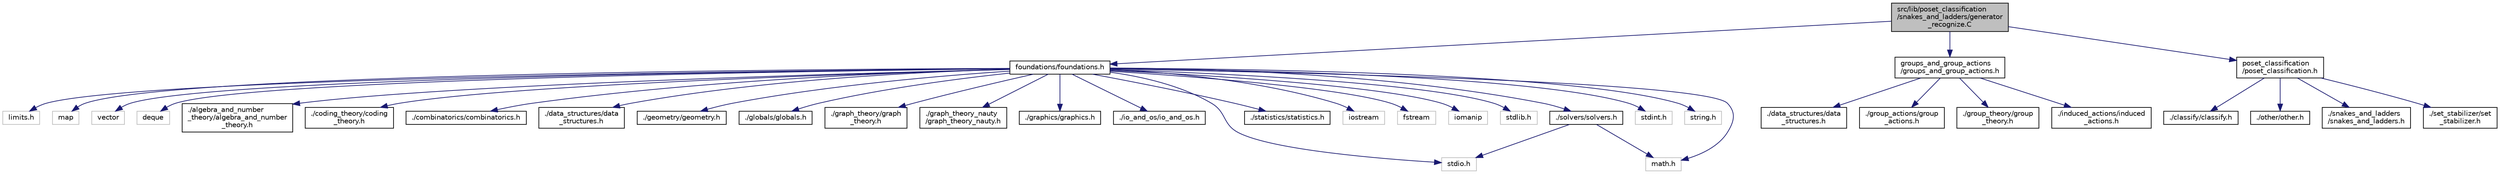 digraph "src/lib/poset_classification/snakes_and_ladders/generator_recognize.C"
{
  edge [fontname="Helvetica",fontsize="10",labelfontname="Helvetica",labelfontsize="10"];
  node [fontname="Helvetica",fontsize="10",shape=record];
  Node0 [label="src/lib/poset_classification\l/snakes_and_ladders/generator\l_recognize.C",height=0.2,width=0.4,color="black", fillcolor="grey75", style="filled", fontcolor="black"];
  Node0 -> Node1 [color="midnightblue",fontsize="10",style="solid",fontname="Helvetica"];
  Node1 [label="foundations/foundations.h",height=0.2,width=0.4,color="black", fillcolor="white", style="filled",URL="$d5/da7/foundations_8h.html"];
  Node1 -> Node2 [color="midnightblue",fontsize="10",style="solid",fontname="Helvetica"];
  Node2 [label="iostream",height=0.2,width=0.4,color="grey75", fillcolor="white", style="filled"];
  Node1 -> Node3 [color="midnightblue",fontsize="10",style="solid",fontname="Helvetica"];
  Node3 [label="fstream",height=0.2,width=0.4,color="grey75", fillcolor="white", style="filled"];
  Node1 -> Node4 [color="midnightblue",fontsize="10",style="solid",fontname="Helvetica"];
  Node4 [label="iomanip",height=0.2,width=0.4,color="grey75", fillcolor="white", style="filled"];
  Node1 -> Node5 [color="midnightblue",fontsize="10",style="solid",fontname="Helvetica"];
  Node5 [label="stdlib.h",height=0.2,width=0.4,color="grey75", fillcolor="white", style="filled"];
  Node1 -> Node6 [color="midnightblue",fontsize="10",style="solid",fontname="Helvetica"];
  Node6 [label="stdio.h",height=0.2,width=0.4,color="grey75", fillcolor="white", style="filled"];
  Node1 -> Node7 [color="midnightblue",fontsize="10",style="solid",fontname="Helvetica"];
  Node7 [label="stdint.h",height=0.2,width=0.4,color="grey75", fillcolor="white", style="filled"];
  Node1 -> Node8 [color="midnightblue",fontsize="10",style="solid",fontname="Helvetica"];
  Node8 [label="string.h",height=0.2,width=0.4,color="grey75", fillcolor="white", style="filled"];
  Node1 -> Node9 [color="midnightblue",fontsize="10",style="solid",fontname="Helvetica"];
  Node9 [label="math.h",height=0.2,width=0.4,color="grey75", fillcolor="white", style="filled"];
  Node1 -> Node10 [color="midnightblue",fontsize="10",style="solid",fontname="Helvetica"];
  Node10 [label="limits.h",height=0.2,width=0.4,color="grey75", fillcolor="white", style="filled"];
  Node1 -> Node11 [color="midnightblue",fontsize="10",style="solid",fontname="Helvetica"];
  Node11 [label="map",height=0.2,width=0.4,color="grey75", fillcolor="white", style="filled"];
  Node1 -> Node12 [color="midnightblue",fontsize="10",style="solid",fontname="Helvetica"];
  Node12 [label="vector",height=0.2,width=0.4,color="grey75", fillcolor="white", style="filled"];
  Node1 -> Node13 [color="midnightblue",fontsize="10",style="solid",fontname="Helvetica"];
  Node13 [label="deque",height=0.2,width=0.4,color="grey75", fillcolor="white", style="filled"];
  Node1 -> Node14 [color="midnightblue",fontsize="10",style="solid",fontname="Helvetica"];
  Node14 [label="./algebra_and_number\l_theory/algebra_and_number\l_theory.h",height=0.2,width=0.4,color="black", fillcolor="white", style="filled",URL="$de/dc5/algebra__and__number__theory_8h.html"];
  Node1 -> Node15 [color="midnightblue",fontsize="10",style="solid",fontname="Helvetica"];
  Node15 [label="./coding_theory/coding\l_theory.h",height=0.2,width=0.4,color="black", fillcolor="white", style="filled",URL="$d6/df5/coding__theory_8h.html"];
  Node1 -> Node16 [color="midnightblue",fontsize="10",style="solid",fontname="Helvetica"];
  Node16 [label="./combinatorics/combinatorics.h",height=0.2,width=0.4,color="black", fillcolor="white", style="filled",URL="$d2/d23/combinatorics_8h.html"];
  Node1 -> Node17 [color="midnightblue",fontsize="10",style="solid",fontname="Helvetica"];
  Node17 [label="./data_structures/data\l_structures.h",height=0.2,width=0.4,color="black", fillcolor="white", style="filled",URL="$d5/de2/foundations_2data__structures_2data__structures_8h.html"];
  Node1 -> Node18 [color="midnightblue",fontsize="10",style="solid",fontname="Helvetica"];
  Node18 [label="./geometry/geometry.h",height=0.2,width=0.4,color="black", fillcolor="white", style="filled",URL="$d4/d67/geometry_8h.html"];
  Node1 -> Node19 [color="midnightblue",fontsize="10",style="solid",fontname="Helvetica"];
  Node19 [label="./globals/globals.h",height=0.2,width=0.4,color="black", fillcolor="white", style="filled",URL="$d5/d87/globals_8h.html"];
  Node1 -> Node20 [color="midnightblue",fontsize="10",style="solid",fontname="Helvetica"];
  Node20 [label="./graph_theory/graph\l_theory.h",height=0.2,width=0.4,color="black", fillcolor="white", style="filled",URL="$d7/d7e/graph__theory_8h.html"];
  Node1 -> Node21 [color="midnightblue",fontsize="10",style="solid",fontname="Helvetica"];
  Node21 [label="./graph_theory_nauty\l/graph_theory_nauty.h",height=0.2,width=0.4,color="black", fillcolor="white", style="filled",URL="$d5/de6/graph__theory__nauty_8h.html"];
  Node1 -> Node22 [color="midnightblue",fontsize="10",style="solid",fontname="Helvetica"];
  Node22 [label="./graphics/graphics.h",height=0.2,width=0.4,color="black", fillcolor="white", style="filled",URL="$d7/d04/graphics_8h.html"];
  Node1 -> Node23 [color="midnightblue",fontsize="10",style="solid",fontname="Helvetica"];
  Node23 [label="./io_and_os/io_and_os.h",height=0.2,width=0.4,color="black", fillcolor="white", style="filled",URL="$d5/db4/io__and__os_8h.html"];
  Node1 -> Node24 [color="midnightblue",fontsize="10",style="solid",fontname="Helvetica"];
  Node24 [label="./solvers/solvers.h",height=0.2,width=0.4,color="black", fillcolor="white", style="filled",URL="$da/dd4/solvers_8h.html"];
  Node24 -> Node6 [color="midnightblue",fontsize="10",style="solid",fontname="Helvetica"];
  Node24 -> Node9 [color="midnightblue",fontsize="10",style="solid",fontname="Helvetica"];
  Node1 -> Node25 [color="midnightblue",fontsize="10",style="solid",fontname="Helvetica"];
  Node25 [label="./statistics/statistics.h",height=0.2,width=0.4,color="black", fillcolor="white", style="filled",URL="$d7/dc5/statistics_8h.html"];
  Node0 -> Node26 [color="midnightblue",fontsize="10",style="solid",fontname="Helvetica"];
  Node26 [label="groups_and_group_actions\l/groups_and_group_actions.h",height=0.2,width=0.4,color="black", fillcolor="white", style="filled",URL="$d8/db2/groups__and__group__actions_8h.html"];
  Node26 -> Node27 [color="midnightblue",fontsize="10",style="solid",fontname="Helvetica"];
  Node27 [label="./data_structures/data\l_structures.h",height=0.2,width=0.4,color="black", fillcolor="white", style="filled",URL="$dc/d9b/groups__and__group__actions_2data__structures_2data__structures_8h.html"];
  Node26 -> Node28 [color="midnightblue",fontsize="10",style="solid",fontname="Helvetica"];
  Node28 [label="./group_actions/group\l_actions.h",height=0.2,width=0.4,color="black", fillcolor="white", style="filled",URL="$dc/dd4/group__actions_8h.html"];
  Node26 -> Node29 [color="midnightblue",fontsize="10",style="solid",fontname="Helvetica"];
  Node29 [label="./group_theory/group\l_theory.h",height=0.2,width=0.4,color="black", fillcolor="white", style="filled",URL="$d2/d3a/group__theory_8h.html"];
  Node26 -> Node30 [color="midnightblue",fontsize="10",style="solid",fontname="Helvetica"];
  Node30 [label="./induced_actions/induced\l_actions.h",height=0.2,width=0.4,color="black", fillcolor="white", style="filled",URL="$d8/d3d/induced__actions_8h.html"];
  Node0 -> Node31 [color="midnightblue",fontsize="10",style="solid",fontname="Helvetica"];
  Node31 [label="poset_classification\l/poset_classification.h",height=0.2,width=0.4,color="black", fillcolor="white", style="filled",URL="$da/d69/poset__classification_8h.html"];
  Node31 -> Node32 [color="midnightblue",fontsize="10",style="solid",fontname="Helvetica"];
  Node32 [label="./classify/classify.h",height=0.2,width=0.4,color="black", fillcolor="white", style="filled",URL="$d2/d8c/classify_8h.html"];
  Node31 -> Node33 [color="midnightblue",fontsize="10",style="solid",fontname="Helvetica"];
  Node33 [label="./other/other.h",height=0.2,width=0.4,color="black", fillcolor="white", style="filled",URL="$da/d10/other_8h.html"];
  Node31 -> Node34 [color="midnightblue",fontsize="10",style="solid",fontname="Helvetica"];
  Node34 [label="./snakes_and_ladders\l/snakes_and_ladders.h",height=0.2,width=0.4,color="black", fillcolor="white", style="filled",URL="$df/dc9/snakes__and__ladders_8h.html"];
  Node31 -> Node35 [color="midnightblue",fontsize="10",style="solid",fontname="Helvetica"];
  Node35 [label="./set_stabilizer/set\l_stabilizer.h",height=0.2,width=0.4,color="black", fillcolor="white", style="filled",URL="$df/dd3/set__stabilizer_8h.html"];
}
